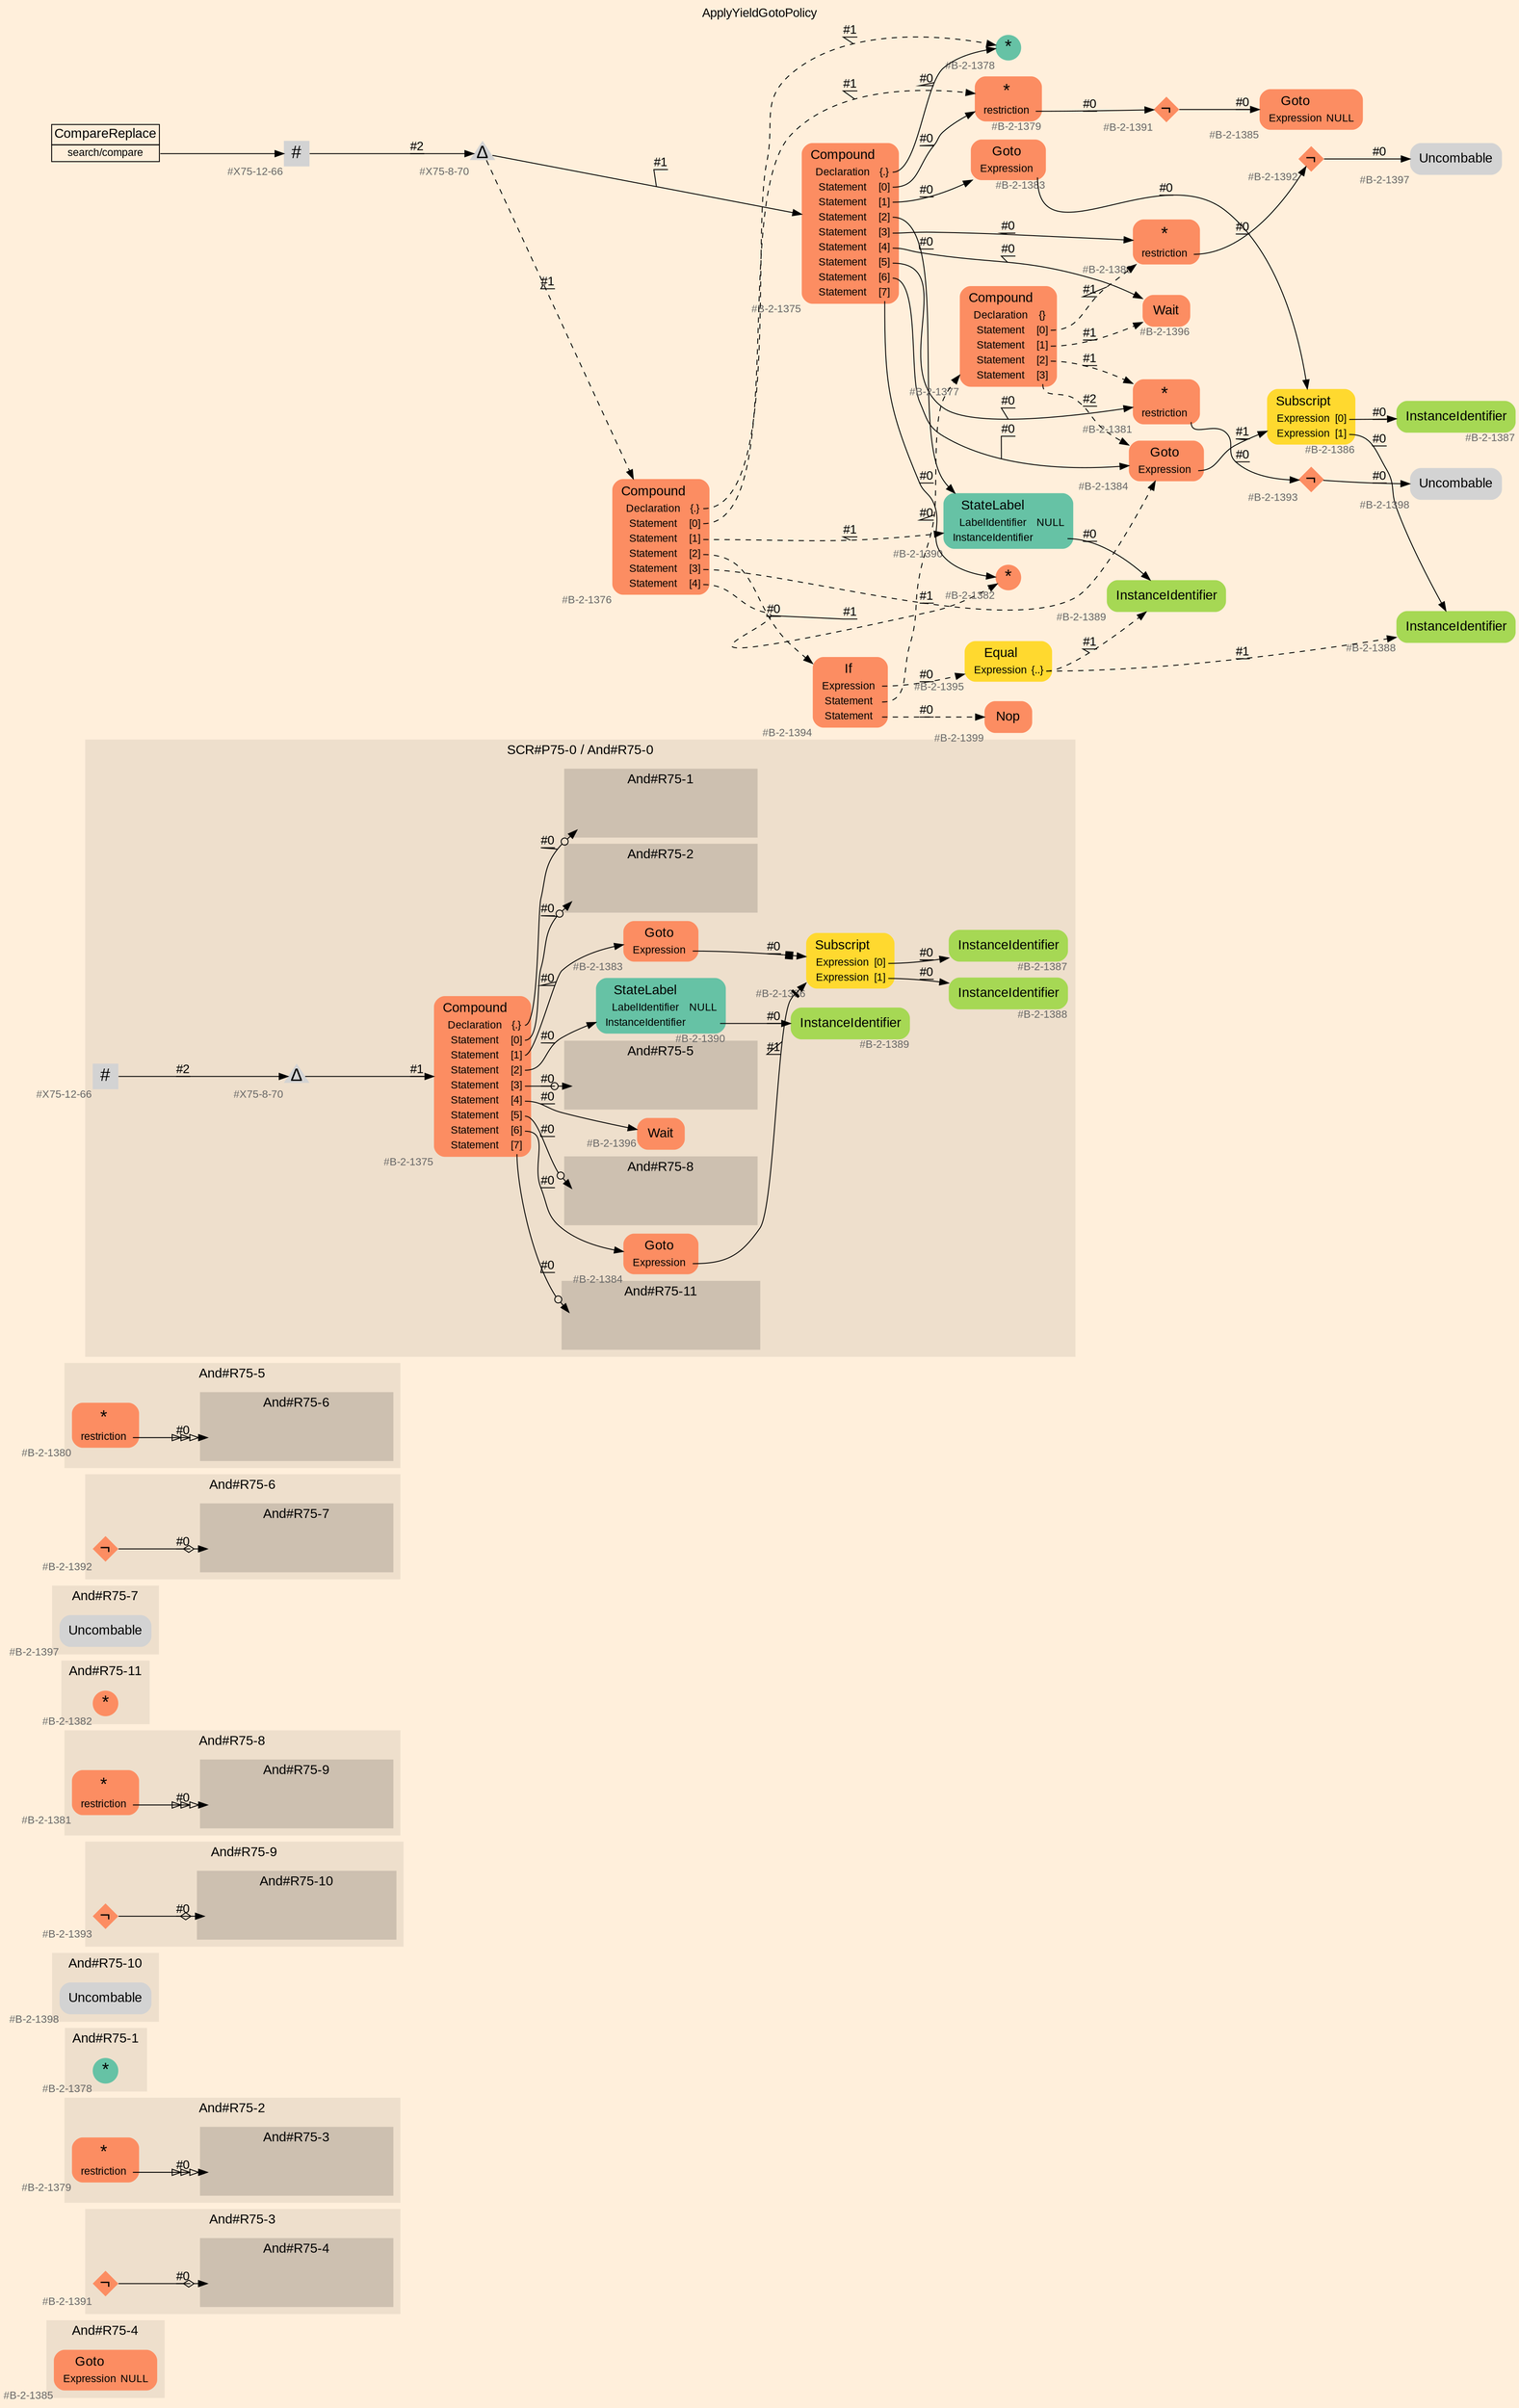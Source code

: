 digraph "ApplyYieldGotoPolicy" {
label = "ApplyYieldGotoPolicy"
labelloc = t
graph [
    rankdir = "LR"
    ranksep = 0.3
    bgcolor = antiquewhite1
    color = black
    fontcolor = black
    fontname = "Arial"
];
node [
    fontname = "Arial"
];
edge [
    fontname = "Arial"
];

// -------------------- figure And#R75-4 --------------------
// -------- region And#R75-4 ----------
subgraph "clusterAnd#R75-4" {
    label = "And#R75-4"
    style = "filled"
    color = antiquewhite2
    fontsize = "15"
    // -------- block And#R75-4/#B-2-1385 ----------
    "And#R75-4/#B-2-1385" [
        fillcolor = "/set28/2"
        xlabel = "#B-2-1385"
        fontsize = "12"
        fontcolor = grey40
        shape = "plaintext"
        label = <<TABLE BORDER="0" CELLBORDER="0" CELLSPACING="0">
         <TR><TD><FONT COLOR="black" POINT-SIZE="15">Goto</FONT></TD></TR>
         <TR><TD><FONT COLOR="black" POINT-SIZE="12">Expression</FONT></TD><TD PORT="port0"><FONT COLOR="black" POINT-SIZE="12">NULL</FONT></TD></TR>
        </TABLE>>
        style = "rounded,filled"
    ];
    
}


// -------------------- figure And#R75-3 --------------------
// -------- region And#R75-3 ----------
subgraph "clusterAnd#R75-3" {
    label = "And#R75-3"
    style = "filled"
    color = antiquewhite2
    fontsize = "15"
    // -------- block And#R75-3/#B-2-1391 ----------
    "And#R75-3/#B-2-1391" [
        fillcolor = "/set28/2"
        xlabel = "#B-2-1391"
        fontsize = "12"
        fontcolor = grey40
        shape = "diamond"
        label = <<FONT COLOR="black" POINT-SIZE="20">¬</FONT>>
        style = "filled"
        penwidth = 0.0
        fixedsize = true
        width = 0.4
        height = 0.4
    ];
    
    // -------- region And#R75-3/And#R75-4 ----------
    subgraph "clusterAnd#R75-3/And#R75-4" {
        label = "And#R75-4"
        style = "filled"
        color = antiquewhite3
        fontsize = "15"
        // -------- block And#R75-3/And#R75-4/#B-2-1385 ----------
        "And#R75-3/And#R75-4/#B-2-1385" [
            fillcolor = "/set28/2"
            xlabel = "#B-2-1385"
            fontsize = "12"
            fontcolor = grey40
            shape = "none"
            style = "invisible"
        ];
        
    }
    
}

"And#R75-3/#B-2-1391" -> "And#R75-3/And#R75-4/#B-2-1385" [
    arrowhead="normalnoneodiamond"
    label = "#0"
    decorate = true
    color = black
    fontcolor = black
];


// -------------------- figure And#R75-2 --------------------
// -------- region And#R75-2 ----------
subgraph "clusterAnd#R75-2" {
    label = "And#R75-2"
    style = "filled"
    color = antiquewhite2
    fontsize = "15"
    // -------- block And#R75-2/#B-2-1379 ----------
    "And#R75-2/#B-2-1379" [
        fillcolor = "/set28/2"
        xlabel = "#B-2-1379"
        fontsize = "12"
        fontcolor = grey40
        shape = "plaintext"
        label = <<TABLE BORDER="0" CELLBORDER="0" CELLSPACING="0">
         <TR><TD><FONT COLOR="black" POINT-SIZE="20">*</FONT></TD></TR>
         <TR><TD><FONT COLOR="black" POINT-SIZE="12">restriction</FONT></TD><TD PORT="port0"></TD></TR>
        </TABLE>>
        style = "rounded,filled"
    ];
    
    // -------- region And#R75-2/And#R75-3 ----------
    subgraph "clusterAnd#R75-2/And#R75-3" {
        label = "And#R75-3"
        style = "filled"
        color = antiquewhite3
        fontsize = "15"
        // -------- block And#R75-2/And#R75-3/#B-2-1391 ----------
        "And#R75-2/And#R75-3/#B-2-1391" [
            fillcolor = "/set28/2"
            xlabel = "#B-2-1391"
            fontsize = "12"
            fontcolor = grey40
            shape = "none"
            style = "invisible"
        ];
        
    }
    
}

"And#R75-2/#B-2-1379":port0 -> "And#R75-2/And#R75-3/#B-2-1391" [
    arrowhead="normalonormalonormalonormal"
    label = "#0"
    decorate = true
    color = black
    fontcolor = black
];


// -------------------- figure And#R75-1 --------------------
// -------- region And#R75-1 ----------
subgraph "clusterAnd#R75-1" {
    label = "And#R75-1"
    style = "filled"
    color = antiquewhite2
    fontsize = "15"
    // -------- block And#R75-1/#B-2-1378 ----------
    "And#R75-1/#B-2-1378" [
        fillcolor = "/set28/1"
        xlabel = "#B-2-1378"
        fontsize = "12"
        fontcolor = grey40
        shape = "circle"
        label = <<FONT COLOR="black" POINT-SIZE="20">*</FONT>>
        style = "filled"
        penwidth = 0.0
        fixedsize = true
        width = 0.4
        height = 0.4
    ];
    
}


// -------------------- figure And#R75-10 --------------------
// -------- region And#R75-10 ----------
subgraph "clusterAnd#R75-10" {
    label = "And#R75-10"
    style = "filled"
    color = antiquewhite2
    fontsize = "15"
    // -------- block And#R75-10/#B-2-1398 ----------
    "And#R75-10/#B-2-1398" [
        xlabel = "#B-2-1398"
        fontsize = "12"
        fontcolor = grey40
        shape = "plaintext"
        label = <<TABLE BORDER="0" CELLBORDER="0" CELLSPACING="0">
         <TR><TD><FONT COLOR="black" POINT-SIZE="15">Uncombable</FONT></TD></TR>
        </TABLE>>
        style = "rounded,filled"
    ];
    
}


// -------------------- figure And#R75-9 --------------------
// -------- region And#R75-9 ----------
subgraph "clusterAnd#R75-9" {
    label = "And#R75-9"
    style = "filled"
    color = antiquewhite2
    fontsize = "15"
    // -------- block And#R75-9/#B-2-1393 ----------
    "And#R75-9/#B-2-1393" [
        fillcolor = "/set28/2"
        xlabel = "#B-2-1393"
        fontsize = "12"
        fontcolor = grey40
        shape = "diamond"
        label = <<FONT COLOR="black" POINT-SIZE="20">¬</FONT>>
        style = "filled"
        penwidth = 0.0
        fixedsize = true
        width = 0.4
        height = 0.4
    ];
    
    // -------- region And#R75-9/And#R75-10 ----------
    subgraph "clusterAnd#R75-9/And#R75-10" {
        label = "And#R75-10"
        style = "filled"
        color = antiquewhite3
        fontsize = "15"
        // -------- block And#R75-9/And#R75-10/#B-2-1398 ----------
        "And#R75-9/And#R75-10/#B-2-1398" [
            xlabel = "#B-2-1398"
            fontsize = "12"
            fontcolor = grey40
            shape = "none"
            style = "invisible"
        ];
        
    }
    
}

"And#R75-9/#B-2-1393" -> "And#R75-9/And#R75-10/#B-2-1398" [
    arrowhead="normalnoneodiamond"
    label = "#0"
    decorate = true
    color = black
    fontcolor = black
];


// -------------------- figure And#R75-8 --------------------
// -------- region And#R75-8 ----------
subgraph "clusterAnd#R75-8" {
    label = "And#R75-8"
    style = "filled"
    color = antiquewhite2
    fontsize = "15"
    // -------- block And#R75-8/#B-2-1381 ----------
    "And#R75-8/#B-2-1381" [
        fillcolor = "/set28/2"
        xlabel = "#B-2-1381"
        fontsize = "12"
        fontcolor = grey40
        shape = "plaintext"
        label = <<TABLE BORDER="0" CELLBORDER="0" CELLSPACING="0">
         <TR><TD><FONT COLOR="black" POINT-SIZE="20">*</FONT></TD></TR>
         <TR><TD><FONT COLOR="black" POINT-SIZE="12">restriction</FONT></TD><TD PORT="port0"></TD></TR>
        </TABLE>>
        style = "rounded,filled"
    ];
    
    // -------- region And#R75-8/And#R75-9 ----------
    subgraph "clusterAnd#R75-8/And#R75-9" {
        label = "And#R75-9"
        style = "filled"
        color = antiquewhite3
        fontsize = "15"
        // -------- block And#R75-8/And#R75-9/#B-2-1393 ----------
        "And#R75-8/And#R75-9/#B-2-1393" [
            fillcolor = "/set28/2"
            xlabel = "#B-2-1393"
            fontsize = "12"
            fontcolor = grey40
            shape = "none"
            style = "invisible"
        ];
        
    }
    
}

"And#R75-8/#B-2-1381":port0 -> "And#R75-8/And#R75-9/#B-2-1393" [
    arrowhead="normalonormalonormalonormal"
    label = "#0"
    decorate = true
    color = black
    fontcolor = black
];


// -------------------- figure And#R75-11 --------------------
// -------- region And#R75-11 ----------
subgraph "clusterAnd#R75-11" {
    label = "And#R75-11"
    style = "filled"
    color = antiquewhite2
    fontsize = "15"
    // -------- block And#R75-11/#B-2-1382 ----------
    "And#R75-11/#B-2-1382" [
        fillcolor = "/set28/2"
        xlabel = "#B-2-1382"
        fontsize = "12"
        fontcolor = grey40
        shape = "circle"
        label = <<FONT COLOR="black" POINT-SIZE="20">*</FONT>>
        style = "filled"
        penwidth = 0.0
        fixedsize = true
        width = 0.4
        height = 0.4
    ];
    
}


// -------------------- figure And#R75-7 --------------------
// -------- region And#R75-7 ----------
subgraph "clusterAnd#R75-7" {
    label = "And#R75-7"
    style = "filled"
    color = antiquewhite2
    fontsize = "15"
    // -------- block And#R75-7/#B-2-1397 ----------
    "And#R75-7/#B-2-1397" [
        xlabel = "#B-2-1397"
        fontsize = "12"
        fontcolor = grey40
        shape = "plaintext"
        label = <<TABLE BORDER="0" CELLBORDER="0" CELLSPACING="0">
         <TR><TD><FONT COLOR="black" POINT-SIZE="15">Uncombable</FONT></TD></TR>
        </TABLE>>
        style = "rounded,filled"
    ];
    
}


// -------------------- figure And#R75-6 --------------------
// -------- region And#R75-6 ----------
subgraph "clusterAnd#R75-6" {
    label = "And#R75-6"
    style = "filled"
    color = antiquewhite2
    fontsize = "15"
    // -------- block And#R75-6/#B-2-1392 ----------
    "And#R75-6/#B-2-1392" [
        fillcolor = "/set28/2"
        xlabel = "#B-2-1392"
        fontsize = "12"
        fontcolor = grey40
        shape = "diamond"
        label = <<FONT COLOR="black" POINT-SIZE="20">¬</FONT>>
        style = "filled"
        penwidth = 0.0
        fixedsize = true
        width = 0.4
        height = 0.4
    ];
    
    // -------- region And#R75-6/And#R75-7 ----------
    subgraph "clusterAnd#R75-6/And#R75-7" {
        label = "And#R75-7"
        style = "filled"
        color = antiquewhite3
        fontsize = "15"
        // -------- block And#R75-6/And#R75-7/#B-2-1397 ----------
        "And#R75-6/And#R75-7/#B-2-1397" [
            xlabel = "#B-2-1397"
            fontsize = "12"
            fontcolor = grey40
            shape = "none"
            style = "invisible"
        ];
        
    }
    
}

"And#R75-6/#B-2-1392" -> "And#R75-6/And#R75-7/#B-2-1397" [
    arrowhead="normalnoneodiamond"
    label = "#0"
    decorate = true
    color = black
    fontcolor = black
];


// -------------------- figure And#R75-5 --------------------
// -------- region And#R75-5 ----------
subgraph "clusterAnd#R75-5" {
    label = "And#R75-5"
    style = "filled"
    color = antiquewhite2
    fontsize = "15"
    // -------- block And#R75-5/#B-2-1380 ----------
    "And#R75-5/#B-2-1380" [
        fillcolor = "/set28/2"
        xlabel = "#B-2-1380"
        fontsize = "12"
        fontcolor = grey40
        shape = "plaintext"
        label = <<TABLE BORDER="0" CELLBORDER="0" CELLSPACING="0">
         <TR><TD><FONT COLOR="black" POINT-SIZE="20">*</FONT></TD></TR>
         <TR><TD><FONT COLOR="black" POINT-SIZE="12">restriction</FONT></TD><TD PORT="port0"></TD></TR>
        </TABLE>>
        style = "rounded,filled"
    ];
    
    // -------- region And#R75-5/And#R75-6 ----------
    subgraph "clusterAnd#R75-5/And#R75-6" {
        label = "And#R75-6"
        style = "filled"
        color = antiquewhite3
        fontsize = "15"
        // -------- block And#R75-5/And#R75-6/#B-2-1392 ----------
        "And#R75-5/And#R75-6/#B-2-1392" [
            fillcolor = "/set28/2"
            xlabel = "#B-2-1392"
            fontsize = "12"
            fontcolor = grey40
            shape = "none"
            style = "invisible"
        ];
        
    }
    
}

"And#R75-5/#B-2-1380":port0 -> "And#R75-5/And#R75-6/#B-2-1392" [
    arrowhead="normalonormalonormalonormal"
    label = "#0"
    decorate = true
    color = black
    fontcolor = black
];


// -------------------- figure And#R75-0 --------------------
// -------- region And#R75-0 ----------
subgraph "clusterAnd#R75-0" {
    label = "SCR#P75-0 / And#R75-0"
    style = "filled"
    color = antiquewhite2
    fontsize = "15"
    // -------- block And#R75-0/#B-2-1384 ----------
    "And#R75-0/#B-2-1384" [
        fillcolor = "/set28/2"
        xlabel = "#B-2-1384"
        fontsize = "12"
        fontcolor = grey40
        shape = "plaintext"
        label = <<TABLE BORDER="0" CELLBORDER="0" CELLSPACING="0">
         <TR><TD><FONT COLOR="black" POINT-SIZE="15">Goto</FONT></TD></TR>
         <TR><TD><FONT COLOR="black" POINT-SIZE="12">Expression</FONT></TD><TD PORT="port0"></TD></TR>
        </TABLE>>
        style = "rounded,filled"
    ];
    
    // -------- block And#R75-0/#X75-8-70 ----------
    "And#R75-0/#X75-8-70" [
        xlabel = "#X75-8-70"
        fontsize = "12"
        fontcolor = grey40
        shape = "triangle"
        label = <<FONT COLOR="black" POINT-SIZE="20">Δ</FONT>>
        style = "filled"
        penwidth = 0.0
        fixedsize = true
        width = 0.4
        height = 0.4
    ];
    
    // -------- block And#R75-0/#B-2-1375 ----------
    "And#R75-0/#B-2-1375" [
        fillcolor = "/set28/2"
        xlabel = "#B-2-1375"
        fontsize = "12"
        fontcolor = grey40
        shape = "plaintext"
        label = <<TABLE BORDER="0" CELLBORDER="0" CELLSPACING="0">
         <TR><TD><FONT COLOR="black" POINT-SIZE="15">Compound</FONT></TD></TR>
         <TR><TD><FONT COLOR="black" POINT-SIZE="12">Declaration</FONT></TD><TD PORT="port0"><FONT COLOR="black" POINT-SIZE="12">{.}</FONT></TD></TR>
         <TR><TD><FONT COLOR="black" POINT-SIZE="12">Statement</FONT></TD><TD PORT="port1"><FONT COLOR="black" POINT-SIZE="12">[0]</FONT></TD></TR>
         <TR><TD><FONT COLOR="black" POINT-SIZE="12">Statement</FONT></TD><TD PORT="port2"><FONT COLOR="black" POINT-SIZE="12">[1]</FONT></TD></TR>
         <TR><TD><FONT COLOR="black" POINT-SIZE="12">Statement</FONT></TD><TD PORT="port3"><FONT COLOR="black" POINT-SIZE="12">[2]</FONT></TD></TR>
         <TR><TD><FONT COLOR="black" POINT-SIZE="12">Statement</FONT></TD><TD PORT="port4"><FONT COLOR="black" POINT-SIZE="12">[3]</FONT></TD></TR>
         <TR><TD><FONT COLOR="black" POINT-SIZE="12">Statement</FONT></TD><TD PORT="port5"><FONT COLOR="black" POINT-SIZE="12">[4]</FONT></TD></TR>
         <TR><TD><FONT COLOR="black" POINT-SIZE="12">Statement</FONT></TD><TD PORT="port6"><FONT COLOR="black" POINT-SIZE="12">[5]</FONT></TD></TR>
         <TR><TD><FONT COLOR="black" POINT-SIZE="12">Statement</FONT></TD><TD PORT="port7"><FONT COLOR="black" POINT-SIZE="12">[6]</FONT></TD></TR>
         <TR><TD><FONT COLOR="black" POINT-SIZE="12">Statement</FONT></TD><TD PORT="port8"><FONT COLOR="black" POINT-SIZE="12">[7]</FONT></TD></TR>
        </TABLE>>
        style = "rounded,filled"
    ];
    
    // -------- block And#R75-0/#B-2-1386 ----------
    "And#R75-0/#B-2-1386" [
        fillcolor = "/set28/6"
        xlabel = "#B-2-1386"
        fontsize = "12"
        fontcolor = grey40
        shape = "plaintext"
        label = <<TABLE BORDER="0" CELLBORDER="0" CELLSPACING="0">
         <TR><TD><FONT COLOR="black" POINT-SIZE="15">Subscript</FONT></TD></TR>
         <TR><TD><FONT COLOR="black" POINT-SIZE="12">Expression</FONT></TD><TD PORT="port0"><FONT COLOR="black" POINT-SIZE="12">[0]</FONT></TD></TR>
         <TR><TD><FONT COLOR="black" POINT-SIZE="12">Expression</FONT></TD><TD PORT="port1"><FONT COLOR="black" POINT-SIZE="12">[1]</FONT></TD></TR>
        </TABLE>>
        style = "rounded,filled"
    ];
    
    // -------- block And#R75-0/#B-2-1390 ----------
    "And#R75-0/#B-2-1390" [
        fillcolor = "/set28/1"
        xlabel = "#B-2-1390"
        fontsize = "12"
        fontcolor = grey40
        shape = "plaintext"
        label = <<TABLE BORDER="0" CELLBORDER="0" CELLSPACING="0">
         <TR><TD><FONT COLOR="black" POINT-SIZE="15">StateLabel</FONT></TD></TR>
         <TR><TD><FONT COLOR="black" POINT-SIZE="12">LabelIdentifier</FONT></TD><TD PORT="port0"><FONT COLOR="black" POINT-SIZE="12">NULL</FONT></TD></TR>
         <TR><TD><FONT COLOR="black" POINT-SIZE="12">InstanceIdentifier</FONT></TD><TD PORT="port1"></TD></TR>
        </TABLE>>
        style = "rounded,filled"
    ];
    
    // -------- block And#R75-0/#X75-12-66 ----------
    "And#R75-0/#X75-12-66" [
        xlabel = "#X75-12-66"
        fontsize = "12"
        fontcolor = grey40
        shape = "square"
        label = <<FONT COLOR="black" POINT-SIZE="20">#</FONT>>
        style = "filled"
        penwidth = 0.0
        fixedsize = true
        width = 0.4
        height = 0.4
    ];
    
    // -------- block And#R75-0/#B-2-1396 ----------
    "And#R75-0/#B-2-1396" [
        fillcolor = "/set28/2"
        xlabel = "#B-2-1396"
        fontsize = "12"
        fontcolor = grey40
        shape = "plaintext"
        label = <<TABLE BORDER="0" CELLBORDER="0" CELLSPACING="0">
         <TR><TD><FONT COLOR="black" POINT-SIZE="15">Wait</FONT></TD></TR>
        </TABLE>>
        style = "rounded,filled"
    ];
    
    // -------- block And#R75-0/#B-2-1389 ----------
    "And#R75-0/#B-2-1389" [
        fillcolor = "/set28/5"
        xlabel = "#B-2-1389"
        fontsize = "12"
        fontcolor = grey40
        shape = "plaintext"
        label = <<TABLE BORDER="0" CELLBORDER="0" CELLSPACING="0">
         <TR><TD><FONT COLOR="black" POINT-SIZE="15">InstanceIdentifier</FONT></TD></TR>
        </TABLE>>
        style = "rounded,filled"
    ];
    
    // -------- block And#R75-0/#B-2-1387 ----------
    "And#R75-0/#B-2-1387" [
        fillcolor = "/set28/5"
        xlabel = "#B-2-1387"
        fontsize = "12"
        fontcolor = grey40
        shape = "plaintext"
        label = <<TABLE BORDER="0" CELLBORDER="0" CELLSPACING="0">
         <TR><TD><FONT COLOR="black" POINT-SIZE="15">InstanceIdentifier</FONT></TD></TR>
        </TABLE>>
        style = "rounded,filled"
    ];
    
    // -------- block And#R75-0/#B-2-1388 ----------
    "And#R75-0/#B-2-1388" [
        fillcolor = "/set28/5"
        xlabel = "#B-2-1388"
        fontsize = "12"
        fontcolor = grey40
        shape = "plaintext"
        label = <<TABLE BORDER="0" CELLBORDER="0" CELLSPACING="0">
         <TR><TD><FONT COLOR="black" POINT-SIZE="15">InstanceIdentifier</FONT></TD></TR>
        </TABLE>>
        style = "rounded,filled"
    ];
    
    // -------- block And#R75-0/#B-2-1383 ----------
    "And#R75-0/#B-2-1383" [
        fillcolor = "/set28/2"
        xlabel = "#B-2-1383"
        fontsize = "12"
        fontcolor = grey40
        shape = "plaintext"
        label = <<TABLE BORDER="0" CELLBORDER="0" CELLSPACING="0">
         <TR><TD><FONT COLOR="black" POINT-SIZE="15">Goto</FONT></TD></TR>
         <TR><TD><FONT COLOR="black" POINT-SIZE="12">Expression</FONT></TD><TD PORT="port0"></TD></TR>
        </TABLE>>
        style = "rounded,filled"
    ];
    
    // -------- region And#R75-0/And#R75-1 ----------
    subgraph "clusterAnd#R75-0/And#R75-1" {
        label = "And#R75-1"
        style = "filled"
        color = antiquewhite3
        fontsize = "15"
        // -------- block And#R75-0/And#R75-1/#B-2-1378 ----------
        "And#R75-0/And#R75-1/#B-2-1378" [
            fillcolor = "/set28/1"
            xlabel = "#B-2-1378"
            fontsize = "12"
            fontcolor = grey40
            shape = "none"
            style = "invisible"
        ];
        
    }
    
    // -------- region And#R75-0/And#R75-2 ----------
    subgraph "clusterAnd#R75-0/And#R75-2" {
        label = "And#R75-2"
        style = "filled"
        color = antiquewhite3
        fontsize = "15"
        // -------- block And#R75-0/And#R75-2/#B-2-1379 ----------
        "And#R75-0/And#R75-2/#B-2-1379" [
            fillcolor = "/set28/2"
            xlabel = "#B-2-1379"
            fontsize = "12"
            fontcolor = grey40
            shape = "none"
            style = "invisible"
        ];
        
    }
    
    // -------- region And#R75-0/And#R75-5 ----------
    subgraph "clusterAnd#R75-0/And#R75-5" {
        label = "And#R75-5"
        style = "filled"
        color = antiquewhite3
        fontsize = "15"
        // -------- block And#R75-0/And#R75-5/#B-2-1380 ----------
        "And#R75-0/And#R75-5/#B-2-1380" [
            fillcolor = "/set28/2"
            xlabel = "#B-2-1380"
            fontsize = "12"
            fontcolor = grey40
            shape = "none"
            style = "invisible"
        ];
        
    }
    
    // -------- region And#R75-0/And#R75-8 ----------
    subgraph "clusterAnd#R75-0/And#R75-8" {
        label = "And#R75-8"
        style = "filled"
        color = antiquewhite3
        fontsize = "15"
        // -------- block And#R75-0/And#R75-8/#B-2-1381 ----------
        "And#R75-0/And#R75-8/#B-2-1381" [
            fillcolor = "/set28/2"
            xlabel = "#B-2-1381"
            fontsize = "12"
            fontcolor = grey40
            shape = "none"
            style = "invisible"
        ];
        
    }
    
    // -------- region And#R75-0/And#R75-11 ----------
    subgraph "clusterAnd#R75-0/And#R75-11" {
        label = "And#R75-11"
        style = "filled"
        color = antiquewhite3
        fontsize = "15"
        // -------- block And#R75-0/And#R75-11/#B-2-1382 ----------
        "And#R75-0/And#R75-11/#B-2-1382" [
            fillcolor = "/set28/2"
            xlabel = "#B-2-1382"
            fontsize = "12"
            fontcolor = grey40
            shape = "none"
            style = "invisible"
        ];
        
    }
    
}

"And#R75-0/#B-2-1384":port0 -> "And#R75-0/#B-2-1386" [
    arrowhead="normalnonetee"
    label = "#1"
    decorate = true
    color = black
    fontcolor = black
];

"And#R75-0/#X75-8-70" -> "And#R75-0/#B-2-1375" [
    label = "#1"
    decorate = true
    color = black
    fontcolor = black
];

"And#R75-0/#B-2-1375":port0 -> "And#R75-0/And#R75-1/#B-2-1378" [
    arrowhead="normalnoneodot"
    label = "#0"
    decorate = true
    color = black
    fontcolor = black
];

"And#R75-0/#B-2-1375":port1 -> "And#R75-0/And#R75-2/#B-2-1379" [
    arrowhead="normalnoneodot"
    label = "#0"
    decorate = true
    color = black
    fontcolor = black
];

"And#R75-0/#B-2-1375":port2 -> "And#R75-0/#B-2-1383" [
    label = "#0"
    decorate = true
    color = black
    fontcolor = black
];

"And#R75-0/#B-2-1375":port3 -> "And#R75-0/#B-2-1390" [
    label = "#0"
    decorate = true
    color = black
    fontcolor = black
];

"And#R75-0/#B-2-1375":port4 -> "And#R75-0/And#R75-5/#B-2-1380" [
    arrowhead="normalnoneodot"
    label = "#0"
    decorate = true
    color = black
    fontcolor = black
];

"And#R75-0/#B-2-1375":port5 -> "And#R75-0/#B-2-1396" [
    label = "#0"
    decorate = true
    color = black
    fontcolor = black
];

"And#R75-0/#B-2-1375":port6 -> "And#R75-0/And#R75-8/#B-2-1381" [
    arrowhead="normalnoneodot"
    label = "#0"
    decorate = true
    color = black
    fontcolor = black
];

"And#R75-0/#B-2-1375":port7 -> "And#R75-0/#B-2-1384" [
    label = "#0"
    decorate = true
    color = black
    fontcolor = black
];

"And#R75-0/#B-2-1375":port8 -> "And#R75-0/And#R75-11/#B-2-1382" [
    arrowhead="normalnoneodot"
    label = "#0"
    decorate = true
    color = black
    fontcolor = black
];

"And#R75-0/#B-2-1386":port0 -> "And#R75-0/#B-2-1387" [
    label = "#0"
    decorate = true
    color = black
    fontcolor = black
];

"And#R75-0/#B-2-1386":port1 -> "And#R75-0/#B-2-1388" [
    label = "#0"
    decorate = true
    color = black
    fontcolor = black
];

"And#R75-0/#B-2-1390":port1 -> "And#R75-0/#B-2-1389" [
    label = "#0"
    decorate = true
    color = black
    fontcolor = black
];

"And#R75-0/#X75-12-66" -> "And#R75-0/#X75-8-70" [
    label = "#2"
    decorate = true
    color = black
    fontcolor = black
];

"And#R75-0/#B-2-1383":port0 -> "And#R75-0/#B-2-1386" [
    arrowhead="normalnonebox"
    label = "#0"
    decorate = true
    color = black
    fontcolor = black
];


// -------------------- transformation figure --------------------
// -------- block CR#X75-10-75 ----------
"CR#X75-10-75" [
    fillcolor = antiquewhite1
    fontsize = "12"
    fontcolor = grey40
    shape = "plaintext"
    label = <<TABLE BORDER="0" CELLBORDER="1" CELLSPACING="0">
     <TR><TD><FONT COLOR="black" POINT-SIZE="15">CompareReplace</FONT></TD></TR>
     <TR><TD PORT="port0"><FONT COLOR="black" POINT-SIZE="12">search/compare</FONT></TD></TR>
    </TABLE>>
    style = "filled"
    color = black
];

// -------- block #X75-12-66 ----------
"#X75-12-66" [
    xlabel = "#X75-12-66"
    fontsize = "12"
    fontcolor = grey40
    shape = "square"
    label = <<FONT COLOR="black" POINT-SIZE="20">#</FONT>>
    style = "filled"
    penwidth = 0.0
    fixedsize = true
    width = 0.4
    height = 0.4
];

// -------- block #X75-8-70 ----------
"#X75-8-70" [
    xlabel = "#X75-8-70"
    fontsize = "12"
    fontcolor = grey40
    shape = "triangle"
    label = <<FONT COLOR="black" POINT-SIZE="20">Δ</FONT>>
    style = "filled"
    penwidth = 0.0
    fixedsize = true
    width = 0.4
    height = 0.4
];

// -------- block #B-2-1375 ----------
"#B-2-1375" [
    fillcolor = "/set28/2"
    xlabel = "#B-2-1375"
    fontsize = "12"
    fontcolor = grey40
    shape = "plaintext"
    label = <<TABLE BORDER="0" CELLBORDER="0" CELLSPACING="0">
     <TR><TD><FONT COLOR="black" POINT-SIZE="15">Compound</FONT></TD></TR>
     <TR><TD><FONT COLOR="black" POINT-SIZE="12">Declaration</FONT></TD><TD PORT="port0"><FONT COLOR="black" POINT-SIZE="12">{.}</FONT></TD></TR>
     <TR><TD><FONT COLOR="black" POINT-SIZE="12">Statement</FONT></TD><TD PORT="port1"><FONT COLOR="black" POINT-SIZE="12">[0]</FONT></TD></TR>
     <TR><TD><FONT COLOR="black" POINT-SIZE="12">Statement</FONT></TD><TD PORT="port2"><FONT COLOR="black" POINT-SIZE="12">[1]</FONT></TD></TR>
     <TR><TD><FONT COLOR="black" POINT-SIZE="12">Statement</FONT></TD><TD PORT="port3"><FONT COLOR="black" POINT-SIZE="12">[2]</FONT></TD></TR>
     <TR><TD><FONT COLOR="black" POINT-SIZE="12">Statement</FONT></TD><TD PORT="port4"><FONT COLOR="black" POINT-SIZE="12">[3]</FONT></TD></TR>
     <TR><TD><FONT COLOR="black" POINT-SIZE="12">Statement</FONT></TD><TD PORT="port5"><FONT COLOR="black" POINT-SIZE="12">[4]</FONT></TD></TR>
     <TR><TD><FONT COLOR="black" POINT-SIZE="12">Statement</FONT></TD><TD PORT="port6"><FONT COLOR="black" POINT-SIZE="12">[5]</FONT></TD></TR>
     <TR><TD><FONT COLOR="black" POINT-SIZE="12">Statement</FONT></TD><TD PORT="port7"><FONT COLOR="black" POINT-SIZE="12">[6]</FONT></TD></TR>
     <TR><TD><FONT COLOR="black" POINT-SIZE="12">Statement</FONT></TD><TD PORT="port8"><FONT COLOR="black" POINT-SIZE="12">[7]</FONT></TD></TR>
    </TABLE>>
    style = "rounded,filled"
];

// -------- block #B-2-1378 ----------
"#B-2-1378" [
    fillcolor = "/set28/1"
    xlabel = "#B-2-1378"
    fontsize = "12"
    fontcolor = grey40
    shape = "circle"
    label = <<FONT COLOR="black" POINT-SIZE="20">*</FONT>>
    style = "filled"
    penwidth = 0.0
    fixedsize = true
    width = 0.4
    height = 0.4
];

// -------- block #B-2-1379 ----------
"#B-2-1379" [
    fillcolor = "/set28/2"
    xlabel = "#B-2-1379"
    fontsize = "12"
    fontcolor = grey40
    shape = "plaintext"
    label = <<TABLE BORDER="0" CELLBORDER="0" CELLSPACING="0">
     <TR><TD><FONT COLOR="black" POINT-SIZE="20">*</FONT></TD></TR>
     <TR><TD><FONT COLOR="black" POINT-SIZE="12">restriction</FONT></TD><TD PORT="port0"></TD></TR>
    </TABLE>>
    style = "rounded,filled"
];

// -------- block #B-2-1391 ----------
"#B-2-1391" [
    fillcolor = "/set28/2"
    xlabel = "#B-2-1391"
    fontsize = "12"
    fontcolor = grey40
    shape = "diamond"
    label = <<FONT COLOR="black" POINT-SIZE="20">¬</FONT>>
    style = "filled"
    penwidth = 0.0
    fixedsize = true
    width = 0.4
    height = 0.4
];

// -------- block #B-2-1385 ----------
"#B-2-1385" [
    fillcolor = "/set28/2"
    xlabel = "#B-2-1385"
    fontsize = "12"
    fontcolor = grey40
    shape = "plaintext"
    label = <<TABLE BORDER="0" CELLBORDER="0" CELLSPACING="0">
     <TR><TD><FONT COLOR="black" POINT-SIZE="15">Goto</FONT></TD></TR>
     <TR><TD><FONT COLOR="black" POINT-SIZE="12">Expression</FONT></TD><TD PORT="port0"><FONT COLOR="black" POINT-SIZE="12">NULL</FONT></TD></TR>
    </TABLE>>
    style = "rounded,filled"
];

// -------- block #B-2-1383 ----------
"#B-2-1383" [
    fillcolor = "/set28/2"
    xlabel = "#B-2-1383"
    fontsize = "12"
    fontcolor = grey40
    shape = "plaintext"
    label = <<TABLE BORDER="0" CELLBORDER="0" CELLSPACING="0">
     <TR><TD><FONT COLOR="black" POINT-SIZE="15">Goto</FONT></TD></TR>
     <TR><TD><FONT COLOR="black" POINT-SIZE="12">Expression</FONT></TD><TD PORT="port0"></TD></TR>
    </TABLE>>
    style = "rounded,filled"
];

// -------- block #B-2-1386 ----------
"#B-2-1386" [
    fillcolor = "/set28/6"
    xlabel = "#B-2-1386"
    fontsize = "12"
    fontcolor = grey40
    shape = "plaintext"
    label = <<TABLE BORDER="0" CELLBORDER="0" CELLSPACING="0">
     <TR><TD><FONT COLOR="black" POINT-SIZE="15">Subscript</FONT></TD></TR>
     <TR><TD><FONT COLOR="black" POINT-SIZE="12">Expression</FONT></TD><TD PORT="port0"><FONT COLOR="black" POINT-SIZE="12">[0]</FONT></TD></TR>
     <TR><TD><FONT COLOR="black" POINT-SIZE="12">Expression</FONT></TD><TD PORT="port1"><FONT COLOR="black" POINT-SIZE="12">[1]</FONT></TD></TR>
    </TABLE>>
    style = "rounded,filled"
];

// -------- block #B-2-1387 ----------
"#B-2-1387" [
    fillcolor = "/set28/5"
    xlabel = "#B-2-1387"
    fontsize = "12"
    fontcolor = grey40
    shape = "plaintext"
    label = <<TABLE BORDER="0" CELLBORDER="0" CELLSPACING="0">
     <TR><TD><FONT COLOR="black" POINT-SIZE="15">InstanceIdentifier</FONT></TD></TR>
    </TABLE>>
    style = "rounded,filled"
];

// -------- block #B-2-1388 ----------
"#B-2-1388" [
    fillcolor = "/set28/5"
    xlabel = "#B-2-1388"
    fontsize = "12"
    fontcolor = grey40
    shape = "plaintext"
    label = <<TABLE BORDER="0" CELLBORDER="0" CELLSPACING="0">
     <TR><TD><FONT COLOR="black" POINT-SIZE="15">InstanceIdentifier</FONT></TD></TR>
    </TABLE>>
    style = "rounded,filled"
];

// -------- block #B-2-1390 ----------
"#B-2-1390" [
    fillcolor = "/set28/1"
    xlabel = "#B-2-1390"
    fontsize = "12"
    fontcolor = grey40
    shape = "plaintext"
    label = <<TABLE BORDER="0" CELLBORDER="0" CELLSPACING="0">
     <TR><TD><FONT COLOR="black" POINT-SIZE="15">StateLabel</FONT></TD></TR>
     <TR><TD><FONT COLOR="black" POINT-SIZE="12">LabelIdentifier</FONT></TD><TD PORT="port0"><FONT COLOR="black" POINT-SIZE="12">NULL</FONT></TD></TR>
     <TR><TD><FONT COLOR="black" POINT-SIZE="12">InstanceIdentifier</FONT></TD><TD PORT="port1"></TD></TR>
    </TABLE>>
    style = "rounded,filled"
];

// -------- block #B-2-1389 ----------
"#B-2-1389" [
    fillcolor = "/set28/5"
    xlabel = "#B-2-1389"
    fontsize = "12"
    fontcolor = grey40
    shape = "plaintext"
    label = <<TABLE BORDER="0" CELLBORDER="0" CELLSPACING="0">
     <TR><TD><FONT COLOR="black" POINT-SIZE="15">InstanceIdentifier</FONT></TD></TR>
    </TABLE>>
    style = "rounded,filled"
];

// -------- block #B-2-1380 ----------
"#B-2-1380" [
    fillcolor = "/set28/2"
    xlabel = "#B-2-1380"
    fontsize = "12"
    fontcolor = grey40
    shape = "plaintext"
    label = <<TABLE BORDER="0" CELLBORDER="0" CELLSPACING="0">
     <TR><TD><FONT COLOR="black" POINT-SIZE="20">*</FONT></TD></TR>
     <TR><TD><FONT COLOR="black" POINT-SIZE="12">restriction</FONT></TD><TD PORT="port0"></TD></TR>
    </TABLE>>
    style = "rounded,filled"
];

// -------- block #B-2-1392 ----------
"#B-2-1392" [
    fillcolor = "/set28/2"
    xlabel = "#B-2-1392"
    fontsize = "12"
    fontcolor = grey40
    shape = "diamond"
    label = <<FONT COLOR="black" POINT-SIZE="20">¬</FONT>>
    style = "filled"
    penwidth = 0.0
    fixedsize = true
    width = 0.4
    height = 0.4
];

// -------- block #B-2-1397 ----------
"#B-2-1397" [
    xlabel = "#B-2-1397"
    fontsize = "12"
    fontcolor = grey40
    shape = "plaintext"
    label = <<TABLE BORDER="0" CELLBORDER="0" CELLSPACING="0">
     <TR><TD><FONT COLOR="black" POINT-SIZE="15">Uncombable</FONT></TD></TR>
    </TABLE>>
    style = "rounded,filled"
];

// -------- block #B-2-1396 ----------
"#B-2-1396" [
    fillcolor = "/set28/2"
    xlabel = "#B-2-1396"
    fontsize = "12"
    fontcolor = grey40
    shape = "plaintext"
    label = <<TABLE BORDER="0" CELLBORDER="0" CELLSPACING="0">
     <TR><TD><FONT COLOR="black" POINT-SIZE="15">Wait</FONT></TD></TR>
    </TABLE>>
    style = "rounded,filled"
];

// -------- block #B-2-1381 ----------
"#B-2-1381" [
    fillcolor = "/set28/2"
    xlabel = "#B-2-1381"
    fontsize = "12"
    fontcolor = grey40
    shape = "plaintext"
    label = <<TABLE BORDER="0" CELLBORDER="0" CELLSPACING="0">
     <TR><TD><FONT COLOR="black" POINT-SIZE="20">*</FONT></TD></TR>
     <TR><TD><FONT COLOR="black" POINT-SIZE="12">restriction</FONT></TD><TD PORT="port0"></TD></TR>
    </TABLE>>
    style = "rounded,filled"
];

// -------- block #B-2-1393 ----------
"#B-2-1393" [
    fillcolor = "/set28/2"
    xlabel = "#B-2-1393"
    fontsize = "12"
    fontcolor = grey40
    shape = "diamond"
    label = <<FONT COLOR="black" POINT-SIZE="20">¬</FONT>>
    style = "filled"
    penwidth = 0.0
    fixedsize = true
    width = 0.4
    height = 0.4
];

// -------- block #B-2-1398 ----------
"#B-2-1398" [
    xlabel = "#B-2-1398"
    fontsize = "12"
    fontcolor = grey40
    shape = "plaintext"
    label = <<TABLE BORDER="0" CELLBORDER="0" CELLSPACING="0">
     <TR><TD><FONT COLOR="black" POINT-SIZE="15">Uncombable</FONT></TD></TR>
    </TABLE>>
    style = "rounded,filled"
];

// -------- block #B-2-1384 ----------
"#B-2-1384" [
    fillcolor = "/set28/2"
    xlabel = "#B-2-1384"
    fontsize = "12"
    fontcolor = grey40
    shape = "plaintext"
    label = <<TABLE BORDER="0" CELLBORDER="0" CELLSPACING="0">
     <TR><TD><FONT COLOR="black" POINT-SIZE="15">Goto</FONT></TD></TR>
     <TR><TD><FONT COLOR="black" POINT-SIZE="12">Expression</FONT></TD><TD PORT="port0"></TD></TR>
    </TABLE>>
    style = "rounded,filled"
];

// -------- block #B-2-1382 ----------
"#B-2-1382" [
    fillcolor = "/set28/2"
    xlabel = "#B-2-1382"
    fontsize = "12"
    fontcolor = grey40
    shape = "circle"
    label = <<FONT COLOR="black" POINT-SIZE="20">*</FONT>>
    style = "filled"
    penwidth = 0.0
    fixedsize = true
    width = 0.4
    height = 0.4
];

// -------- block #B-2-1376 ----------
"#B-2-1376" [
    fillcolor = "/set28/2"
    xlabel = "#B-2-1376"
    fontsize = "12"
    fontcolor = grey40
    shape = "plaintext"
    label = <<TABLE BORDER="0" CELLBORDER="0" CELLSPACING="0">
     <TR><TD><FONT COLOR="black" POINT-SIZE="15">Compound</FONT></TD></TR>
     <TR><TD><FONT COLOR="black" POINT-SIZE="12">Declaration</FONT></TD><TD PORT="port0"><FONT COLOR="black" POINT-SIZE="12">{.}</FONT></TD></TR>
     <TR><TD><FONT COLOR="black" POINT-SIZE="12">Statement</FONT></TD><TD PORT="port1"><FONT COLOR="black" POINT-SIZE="12">[0]</FONT></TD></TR>
     <TR><TD><FONT COLOR="black" POINT-SIZE="12">Statement</FONT></TD><TD PORT="port2"><FONT COLOR="black" POINT-SIZE="12">[1]</FONT></TD></TR>
     <TR><TD><FONT COLOR="black" POINT-SIZE="12">Statement</FONT></TD><TD PORT="port3"><FONT COLOR="black" POINT-SIZE="12">[2]</FONT></TD></TR>
     <TR><TD><FONT COLOR="black" POINT-SIZE="12">Statement</FONT></TD><TD PORT="port4"><FONT COLOR="black" POINT-SIZE="12">[3]</FONT></TD></TR>
     <TR><TD><FONT COLOR="black" POINT-SIZE="12">Statement</FONT></TD><TD PORT="port5"><FONT COLOR="black" POINT-SIZE="12">[4]</FONT></TD></TR>
    </TABLE>>
    style = "rounded,filled"
];

// -------- block #B-2-1394 ----------
"#B-2-1394" [
    fillcolor = "/set28/2"
    xlabel = "#B-2-1394"
    fontsize = "12"
    fontcolor = grey40
    shape = "plaintext"
    label = <<TABLE BORDER="0" CELLBORDER="0" CELLSPACING="0">
     <TR><TD><FONT COLOR="black" POINT-SIZE="15">If</FONT></TD></TR>
     <TR><TD><FONT COLOR="black" POINT-SIZE="12">Expression</FONT></TD><TD PORT="port0"></TD></TR>
     <TR><TD><FONT COLOR="black" POINT-SIZE="12">Statement</FONT></TD><TD PORT="port1"></TD></TR>
     <TR><TD><FONT COLOR="black" POINT-SIZE="12">Statement</FONT></TD><TD PORT="port2"></TD></TR>
    </TABLE>>
    style = "rounded,filled"
];

// -------- block #B-2-1395 ----------
"#B-2-1395" [
    fillcolor = "/set28/6"
    xlabel = "#B-2-1395"
    fontsize = "12"
    fontcolor = grey40
    shape = "plaintext"
    label = <<TABLE BORDER="0" CELLBORDER="0" CELLSPACING="0">
     <TR><TD><FONT COLOR="black" POINT-SIZE="15">Equal</FONT></TD></TR>
     <TR><TD><FONT COLOR="black" POINT-SIZE="12">Expression</FONT></TD><TD PORT="port0"><FONT COLOR="black" POINT-SIZE="12">{..}</FONT></TD></TR>
    </TABLE>>
    style = "rounded,filled"
];

// -------- block #B-2-1377 ----------
"#B-2-1377" [
    fillcolor = "/set28/2"
    xlabel = "#B-2-1377"
    fontsize = "12"
    fontcolor = grey40
    shape = "plaintext"
    label = <<TABLE BORDER="0" CELLBORDER="0" CELLSPACING="0">
     <TR><TD><FONT COLOR="black" POINT-SIZE="15">Compound</FONT></TD></TR>
     <TR><TD><FONT COLOR="black" POINT-SIZE="12">Declaration</FONT></TD><TD PORT="port0"><FONT COLOR="black" POINT-SIZE="12">{}</FONT></TD></TR>
     <TR><TD><FONT COLOR="black" POINT-SIZE="12">Statement</FONT></TD><TD PORT="port1"><FONT COLOR="black" POINT-SIZE="12">[0]</FONT></TD></TR>
     <TR><TD><FONT COLOR="black" POINT-SIZE="12">Statement</FONT></TD><TD PORT="port2"><FONT COLOR="black" POINT-SIZE="12">[1]</FONT></TD></TR>
     <TR><TD><FONT COLOR="black" POINT-SIZE="12">Statement</FONT></TD><TD PORT="port3"><FONT COLOR="black" POINT-SIZE="12">[2]</FONT></TD></TR>
     <TR><TD><FONT COLOR="black" POINT-SIZE="12">Statement</FONT></TD><TD PORT="port4"><FONT COLOR="black" POINT-SIZE="12">[3]</FONT></TD></TR>
    </TABLE>>
    style = "rounded,filled"
];

// -------- block #B-2-1399 ----------
"#B-2-1399" [
    fillcolor = "/set28/2"
    xlabel = "#B-2-1399"
    fontsize = "12"
    fontcolor = grey40
    shape = "plaintext"
    label = <<TABLE BORDER="0" CELLBORDER="0" CELLSPACING="0">
     <TR><TD><FONT COLOR="black" POINT-SIZE="15">Nop</FONT></TD></TR>
    </TABLE>>
    style = "rounded,filled"
];

"CR#X75-10-75":port0 -> "#X75-12-66" [
    label = ""
    decorate = true
    color = black
    fontcolor = black
];

"#X75-12-66" -> "#X75-8-70" [
    label = "#2"
    decorate = true
    color = black
    fontcolor = black
];

"#X75-8-70" -> "#B-2-1375" [
    label = "#1"
    decorate = true
    color = black
    fontcolor = black
];

"#X75-8-70" -> "#B-2-1376" [
    style="dashed"
    label = "#1"
    decorate = true
    color = black
    fontcolor = black
];

"#B-2-1375":port0 -> "#B-2-1378" [
    label = "#0"
    decorate = true
    color = black
    fontcolor = black
];

"#B-2-1375":port1 -> "#B-2-1379" [
    label = "#0"
    decorate = true
    color = black
    fontcolor = black
];

"#B-2-1375":port2 -> "#B-2-1383" [
    label = "#0"
    decorate = true
    color = black
    fontcolor = black
];

"#B-2-1375":port3 -> "#B-2-1390" [
    label = "#0"
    decorate = true
    color = black
    fontcolor = black
];

"#B-2-1375":port4 -> "#B-2-1380" [
    label = "#0"
    decorate = true
    color = black
    fontcolor = black
];

"#B-2-1375":port5 -> "#B-2-1396" [
    label = "#0"
    decorate = true
    color = black
    fontcolor = black
];

"#B-2-1375":port6 -> "#B-2-1381" [
    label = "#0"
    decorate = true
    color = black
    fontcolor = black
];

"#B-2-1375":port7 -> "#B-2-1384" [
    label = "#0"
    decorate = true
    color = black
    fontcolor = black
];

"#B-2-1375":port8 -> "#B-2-1382" [
    label = "#0"
    decorate = true
    color = black
    fontcolor = black
];

"#B-2-1379":port0 -> "#B-2-1391" [
    label = "#0"
    decorate = true
    color = black
    fontcolor = black
];

"#B-2-1391" -> "#B-2-1385" [
    label = "#0"
    decorate = true
    color = black
    fontcolor = black
];

"#B-2-1383":port0 -> "#B-2-1386" [
    label = "#0"
    decorate = true
    color = black
    fontcolor = black
];

"#B-2-1386":port0 -> "#B-2-1387" [
    label = "#0"
    decorate = true
    color = black
    fontcolor = black
];

"#B-2-1386":port1 -> "#B-2-1388" [
    label = "#0"
    decorate = true
    color = black
    fontcolor = black
];

"#B-2-1390":port1 -> "#B-2-1389" [
    label = "#0"
    decorate = true
    color = black
    fontcolor = black
];

"#B-2-1380":port0 -> "#B-2-1392" [
    label = "#0"
    decorate = true
    color = black
    fontcolor = black
];

"#B-2-1392" -> "#B-2-1397" [
    label = "#0"
    decorate = true
    color = black
    fontcolor = black
];

"#B-2-1381":port0 -> "#B-2-1393" [
    label = "#0"
    decorate = true
    color = black
    fontcolor = black
];

"#B-2-1393" -> "#B-2-1398" [
    label = "#0"
    decorate = true
    color = black
    fontcolor = black
];

"#B-2-1384":port0 -> "#B-2-1386" [
    label = "#1"
    decorate = true
    color = black
    fontcolor = black
];

"#B-2-1376":port0 -> "#B-2-1378" [
    style="dashed"
    label = "#1"
    decorate = true
    color = black
    fontcolor = black
];

"#B-2-1376":port1 -> "#B-2-1379" [
    style="dashed"
    label = "#1"
    decorate = true
    color = black
    fontcolor = black
];

"#B-2-1376":port2 -> "#B-2-1390" [
    style="dashed"
    label = "#1"
    decorate = true
    color = black
    fontcolor = black
];

"#B-2-1376":port3 -> "#B-2-1394" [
    style="dashed"
    label = "#0"
    decorate = true
    color = black
    fontcolor = black
];

"#B-2-1376":port4 -> "#B-2-1384" [
    style="dashed"
    label = "#1"
    decorate = true
    color = black
    fontcolor = black
];

"#B-2-1376":port5 -> "#B-2-1382" [
    style="dashed"
    label = "#1"
    decorate = true
    color = black
    fontcolor = black
];

"#B-2-1394":port0 -> "#B-2-1395" [
    style="dashed"
    label = "#0"
    decorate = true
    color = black
    fontcolor = black
];

"#B-2-1394":port1 -> "#B-2-1377" [
    style="dashed"
    label = "#0"
    decorate = true
    color = black
    fontcolor = black
];

"#B-2-1394":port2 -> "#B-2-1399" [
    style="dashed"
    label = "#0"
    decorate = true
    color = black
    fontcolor = black
];

"#B-2-1395":port0 -> "#B-2-1388" [
    style="dashed"
    label = "#1"
    decorate = true
    color = black
    fontcolor = black
];

"#B-2-1395":port0 -> "#B-2-1389" [
    style="dashed"
    label = "#1"
    decorate = true
    color = black
    fontcolor = black
];

"#B-2-1377":port1 -> "#B-2-1380" [
    style="dashed"
    label = "#1"
    decorate = true
    color = black
    fontcolor = black
];

"#B-2-1377":port2 -> "#B-2-1396" [
    style="dashed"
    label = "#1"
    decorate = true
    color = black
    fontcolor = black
];

"#B-2-1377":port3 -> "#B-2-1381" [
    style="dashed"
    label = "#1"
    decorate = true
    color = black
    fontcolor = black
];

"#B-2-1377":port4 -> "#B-2-1384" [
    style="dashed"
    label = "#2"
    decorate = true
    color = black
    fontcolor = black
];


}
